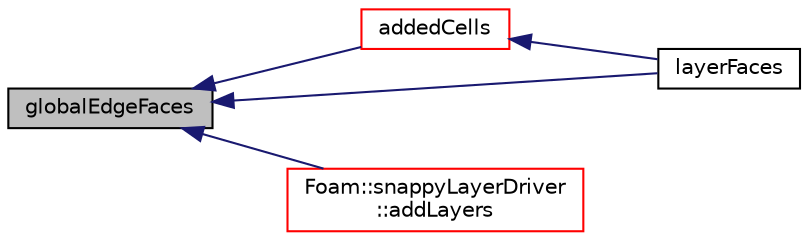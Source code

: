 digraph "globalEdgeFaces"
{
  bgcolor="transparent";
  edge [fontname="Helvetica",fontsize="10",labelfontname="Helvetica",labelfontsize="10"];
  node [fontname="Helvetica",fontsize="10",shape=record];
  rankdir="LR";
  Node1 [label="globalEdgeFaces",height=0.2,width=0.4,color="black", fillcolor="grey75", style="filled", fontcolor="black"];
  Node1 -> Node2 [dir="back",color="midnightblue",fontsize="10",style="solid",fontname="Helvetica"];
  Node2 [label="addedCells",height=0.2,width=0.4,color="red",URL="$a00024.html#a63d117a9dec60db56f7762b3734dd3d8",tooltip="Added cells given current mesh & layerfaces. "];
  Node2 -> Node3 [dir="back",color="midnightblue",fontsize="10",style="solid",fontname="Helvetica"];
  Node3 [label="layerFaces",height=0.2,width=0.4,color="black",URL="$a00024.html#a6e5240acce68df58444c271e31b9064d",tooltip="Layer faces per patch face. See above. "];
  Node1 -> Node4 [dir="back",color="midnightblue",fontsize="10",style="solid",fontname="Helvetica"];
  Node4 [label="Foam::snappyLayerDriver\l::addLayers",height=0.2,width=0.4,color="red",URL="$a02425.html#a2654851d1ffedc26e8ff1424f7097ba6",tooltip="Add cell layers. "];
  Node1 -> Node3 [dir="back",color="midnightblue",fontsize="10",style="solid",fontname="Helvetica"];
}
